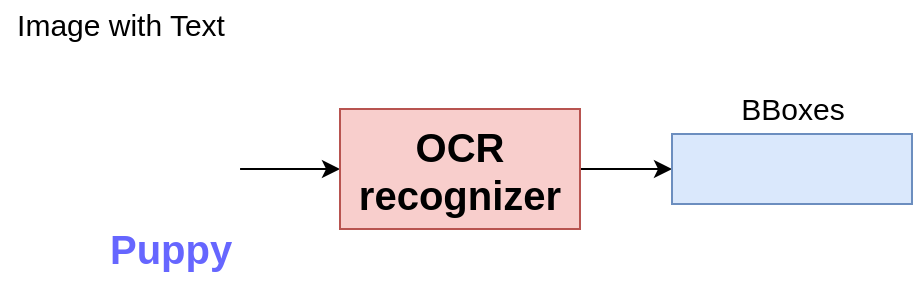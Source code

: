 <mxfile version="12.4.3" type="device" pages="1"><diagram id="ItdO2EboCh9PemoAYml3" name="Page-1"><mxGraphModel dx="528" dy="725" grid="1" gridSize="10" guides="1" tooltips="1" connect="1" arrows="1" fold="1" page="1" pageScale="1" pageWidth="827" pageHeight="1169" math="0" shadow="0"><root><mxCell id="0"/><mxCell id="1" parent="0"/><mxCell id="PzfMz9HNuEXr-kSO4OnR-1" style="edgeStyle=segmentEdgeStyle;orthogonalLoop=1;jettySize=auto;html=1;exitX=1;exitY=0.5;exitDx=0;exitDy=0;entryX=0;entryY=0.5;entryDx=0;entryDy=0;" edge="1" parent="1" source="PzfMz9HNuEXr-kSO4OnR-2" target="PzfMz9HNuEXr-kSO4OnR-6"><mxGeometry relative="1" as="geometry"/></mxCell><mxCell id="PzfMz9HNuEXr-kSO4OnR-2" value="" style="shape=image;verticalLabelPosition=bottom;labelBackgroundColor=#ffffff;verticalAlign=top;aspect=fixed;imageAspect=0;image=https://encrypted-tbn0.gstatic.com/images?q=tbn:ANd9GcTP7Wd08iVYkOO-hhVZWVUm-8mzEVAFazYbdfaNAal0LT6DmfqvnQ;" vertex="1" parent="1"><mxGeometry x="1136.034" y="463.5" width="114" height="114" as="geometry"/></mxCell><mxCell id="PzfMz9HNuEXr-kSO4OnR-3" value="&lt;font size=&quot;1&quot; color=&quot;#6666ff&quot;&gt;&lt;b style=&quot;font-size: 20px&quot;&gt;Puppy&lt;/b&gt;&lt;/font&gt;" style="text;html=1;resizable=0;points=[];autosize=1;align=left;verticalAlign=top;spacingTop=-4;" vertex="1" parent="1"><mxGeometry x="1183" y="545.5" width="80" height="20" as="geometry"/></mxCell><mxCell id="PzfMz9HNuEXr-kSO4OnR-4" value="&lt;span style=&quot;font-size: 15px&quot;&gt;Image with Text&lt;br&gt;&lt;/span&gt;" style="text;html=1;resizable=0;points=[];autosize=1;align=center;verticalAlign=top;spacingTop=-4;" vertex="1" parent="1"><mxGeometry x="1130" y="436.5" width="120" height="20" as="geometry"/></mxCell><mxCell id="PzfMz9HNuEXr-kSO4OnR-5" style="edgeStyle=segmentEdgeStyle;orthogonalLoop=1;jettySize=auto;html=1;exitX=1;exitY=0.5;exitDx=0;exitDy=0;entryX=0;entryY=0.5;entryDx=0;entryDy=0;" edge="1" parent="1" source="PzfMz9HNuEXr-kSO4OnR-6" target="PzfMz9HNuEXr-kSO4OnR-7"><mxGeometry relative="1" as="geometry"/></mxCell><mxCell id="PzfMz9HNuEXr-kSO4OnR-6" value="&lt;font style=&quot;font-size: 20px&quot;&gt;&lt;b&gt;OCR&lt;br&gt;recognizer&lt;br&gt;&lt;/b&gt;&lt;/font&gt;" style="rounded=0;whiteSpace=wrap;html=1;fillColor=#f8cecc;strokeColor=#b85450;" vertex="1" parent="1"><mxGeometry x="1300" y="490.5" width="120" height="60" as="geometry"/></mxCell><mxCell id="PzfMz9HNuEXr-kSO4OnR-7" value="" style="rounded=0;whiteSpace=wrap;html=1;fillColor=#dae8fc;strokeColor=#6c8ebf;" vertex="1" parent="1"><mxGeometry x="1466" y="503" width="120" height="35" as="geometry"/></mxCell><mxCell id="PzfMz9HNuEXr-kSO4OnR-8" value="&lt;span style=&quot;font-size: 15px&quot;&gt;BBoxes&lt;/span&gt;" style="text;html=1;resizable=0;points=[];autosize=1;align=center;verticalAlign=top;spacingTop=-4;" vertex="1" parent="1"><mxGeometry x="1491" y="478.5" width="70" height="20" as="geometry"/></mxCell></root></mxGraphModel></diagram></mxfile>